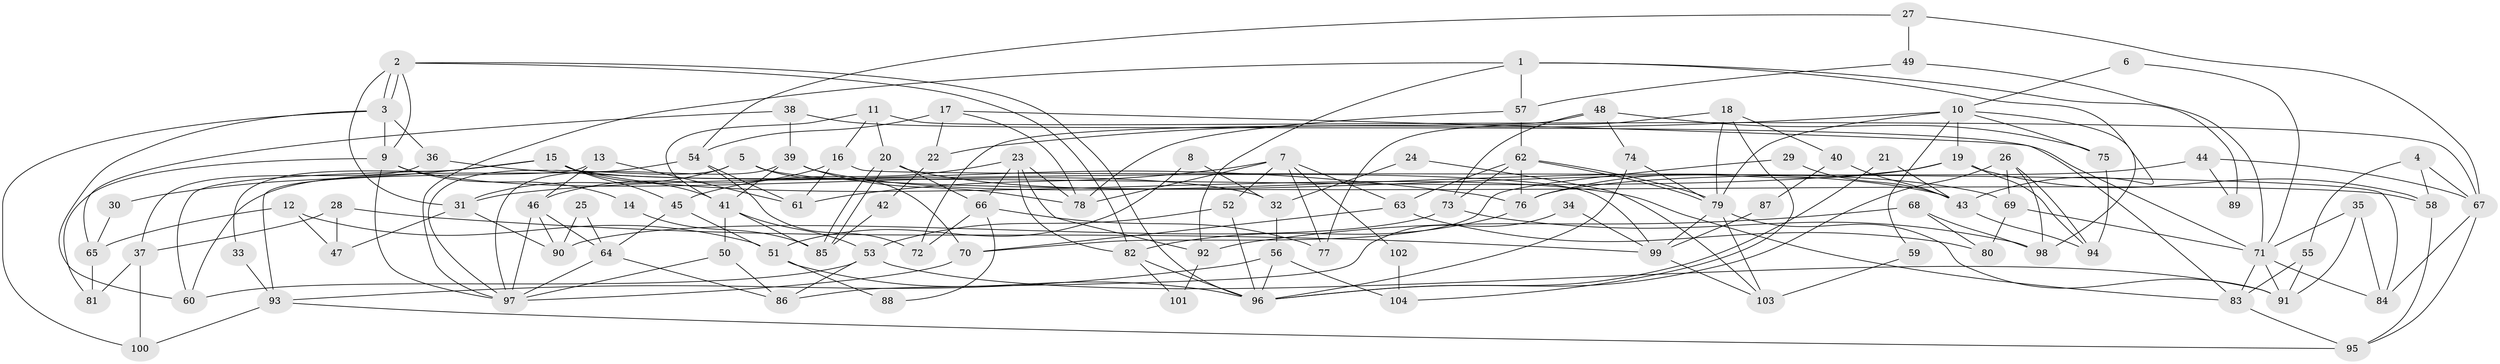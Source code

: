 // Generated by graph-tools (version 1.1) at 2025/15/03/09/25 04:15:12]
// undirected, 104 vertices, 208 edges
graph export_dot {
graph [start="1"]
  node [color=gray90,style=filled];
  1;
  2;
  3;
  4;
  5;
  6;
  7;
  8;
  9;
  10;
  11;
  12;
  13;
  14;
  15;
  16;
  17;
  18;
  19;
  20;
  21;
  22;
  23;
  24;
  25;
  26;
  27;
  28;
  29;
  30;
  31;
  32;
  33;
  34;
  35;
  36;
  37;
  38;
  39;
  40;
  41;
  42;
  43;
  44;
  45;
  46;
  47;
  48;
  49;
  50;
  51;
  52;
  53;
  54;
  55;
  56;
  57;
  58;
  59;
  60;
  61;
  62;
  63;
  64;
  65;
  66;
  67;
  68;
  69;
  70;
  71;
  72;
  73;
  74;
  75;
  76;
  77;
  78;
  79;
  80;
  81;
  82;
  83;
  84;
  85;
  86;
  87;
  88;
  89;
  90;
  91;
  92;
  93;
  94;
  95;
  96;
  97;
  98;
  99;
  100;
  101;
  102;
  103;
  104;
  1 -- 97;
  1 -- 57;
  1 -- 43;
  1 -- 89;
  1 -- 92;
  2 -- 3;
  2 -- 3;
  2 -- 9;
  2 -- 31;
  2 -- 82;
  2 -- 96;
  3 -- 36;
  3 -- 9;
  3 -- 60;
  3 -- 100;
  4 -- 55;
  4 -- 58;
  4 -- 67;
  5 -- 97;
  5 -- 58;
  5 -- 31;
  5 -- 70;
  6 -- 10;
  6 -- 71;
  7 -- 52;
  7 -- 78;
  7 -- 61;
  7 -- 63;
  7 -- 77;
  7 -- 102;
  8 -- 32;
  8 -- 51;
  9 -- 97;
  9 -- 14;
  9 -- 32;
  9 -- 81;
  10 -- 19;
  10 -- 75;
  10 -- 22;
  10 -- 59;
  10 -- 79;
  10 -- 98;
  11 -- 67;
  11 -- 16;
  11 -- 20;
  11 -- 41;
  12 -- 51;
  12 -- 47;
  12 -- 65;
  13 -- 61;
  13 -- 46;
  13 -- 93;
  14 -- 85;
  15 -- 41;
  15 -- 60;
  15 -- 30;
  15 -- 33;
  15 -- 45;
  15 -- 83;
  15 -- 99;
  16 -- 84;
  16 -- 61;
  16 -- 46;
  17 -- 78;
  17 -- 54;
  17 -- 22;
  17 -- 83;
  18 -- 77;
  18 -- 79;
  18 -- 40;
  18 -- 104;
  19 -- 94;
  19 -- 31;
  19 -- 58;
  19 -- 76;
  20 -- 85;
  20 -- 85;
  20 -- 66;
  20 -- 69;
  21 -- 43;
  21 -- 96;
  22 -- 42;
  23 -- 45;
  23 -- 82;
  23 -- 66;
  23 -- 78;
  23 -- 92;
  24 -- 32;
  24 -- 103;
  25 -- 90;
  25 -- 64;
  26 -- 98;
  26 -- 69;
  26 -- 94;
  26 -- 96;
  27 -- 54;
  27 -- 49;
  27 -- 67;
  28 -- 99;
  28 -- 37;
  28 -- 47;
  29 -- 70;
  29 -- 43;
  30 -- 65;
  31 -- 47;
  31 -- 90;
  32 -- 56;
  33 -- 93;
  34 -- 86;
  34 -- 99;
  35 -- 71;
  35 -- 84;
  35 -- 91;
  36 -- 76;
  36 -- 37;
  37 -- 100;
  37 -- 81;
  38 -- 71;
  38 -- 39;
  38 -- 65;
  39 -- 41;
  39 -- 97;
  39 -- 43;
  39 -- 78;
  40 -- 43;
  40 -- 87;
  41 -- 50;
  41 -- 53;
  41 -- 85;
  42 -- 85;
  43 -- 94;
  44 -- 76;
  44 -- 67;
  44 -- 89;
  45 -- 64;
  45 -- 51;
  46 -- 90;
  46 -- 64;
  46 -- 97;
  48 -- 73;
  48 -- 74;
  48 -- 72;
  48 -- 75;
  49 -- 57;
  49 -- 71;
  50 -- 86;
  50 -- 97;
  51 -- 96;
  51 -- 88;
  52 -- 96;
  52 -- 53;
  53 -- 91;
  53 -- 60;
  53 -- 86;
  54 -- 60;
  54 -- 72;
  54 -- 61;
  55 -- 83;
  55 -- 91;
  56 -- 96;
  56 -- 93;
  56 -- 104;
  57 -- 78;
  57 -- 62;
  58 -- 95;
  59 -- 103;
  62 -- 76;
  62 -- 79;
  62 -- 79;
  62 -- 63;
  62 -- 73;
  63 -- 70;
  63 -- 80;
  64 -- 97;
  64 -- 86;
  65 -- 81;
  66 -- 72;
  66 -- 77;
  66 -- 88;
  67 -- 84;
  67 -- 95;
  68 -- 80;
  68 -- 92;
  68 -- 98;
  69 -- 71;
  69 -- 80;
  70 -- 97;
  71 -- 91;
  71 -- 83;
  71 -- 84;
  73 -- 98;
  73 -- 90;
  74 -- 96;
  74 -- 79;
  75 -- 94;
  76 -- 82;
  79 -- 91;
  79 -- 99;
  79 -- 103;
  82 -- 96;
  82 -- 101;
  83 -- 95;
  87 -- 99;
  92 -- 101;
  93 -- 95;
  93 -- 100;
  99 -- 103;
  102 -- 104;
}
